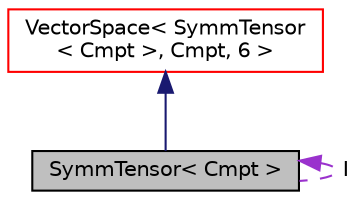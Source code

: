 digraph "SymmTensor&lt; Cmpt &gt;"
{
  bgcolor="transparent";
  edge [fontname="Helvetica",fontsize="10",labelfontname="Helvetica",labelfontsize="10"];
  node [fontname="Helvetica",fontsize="10",shape=record];
  Node1 [label="SymmTensor\< Cmpt \>",height=0.2,width=0.4,color="black", fillcolor="grey75", style="filled", fontcolor="black"];
  Node2 -> Node1 [dir="back",color="midnightblue",fontsize="10",style="solid",fontname="Helvetica"];
  Node2 [label="VectorSpace\< SymmTensor\l\< Cmpt \>, Cmpt, 6 \>",height=0.2,width=0.4,color="red",URL="$a02889.html"];
  Node1 -> Node1 [dir="back",color="darkorchid3",fontsize="10",style="dashed",label=" I" ,fontname="Helvetica"];
}
